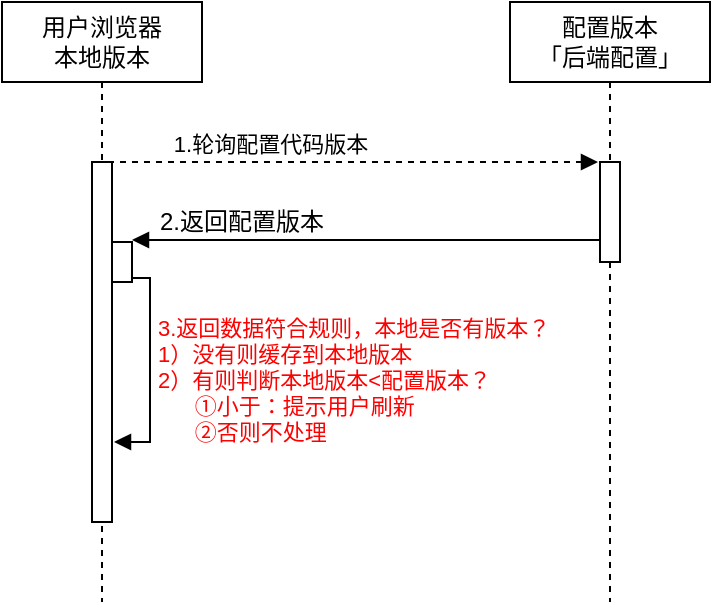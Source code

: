 <mxfile version="11.3.1" type="github" pages="1"><diagram id="KRN9th12YZEuFvW1oWvK" name="第 1 页"><mxGraphModel dx="1426" dy="794" grid="1" gridSize="10" guides="1" tooltips="1" connect="1" arrows="1" fold="1" page="1" pageScale="1" pageWidth="827" pageHeight="1169" math="0" shadow="0"><root><mxCell id="0"/><mxCell id="1" parent="0"/><mxCell id="vHpdvwJtG24eY2wFiOSo-11" value="用户浏览器&lt;br&gt;本地版本" style="shape=umlLifeline;perimeter=lifelinePerimeter;whiteSpace=wrap;html=1;container=1;collapsible=0;recursiveResize=0;outlineConnect=0;" parent="1" vertex="1"><mxGeometry x="146" y="480" width="100" height="300" as="geometry"/></mxCell><mxCell id="vHpdvwJtG24eY2wFiOSo-15" value="" style="html=1;points=[];perimeter=orthogonalPerimeter;" parent="vHpdvwJtG24eY2wFiOSo-11" vertex="1"><mxGeometry x="45" y="80" width="10" height="180" as="geometry"/></mxCell><mxCell id="vHpdvwJtG24eY2wFiOSo-13" value="配置版本&lt;br&gt;「后端配置」" style="shape=umlLifeline;perimeter=lifelinePerimeter;whiteSpace=wrap;html=1;container=1;collapsible=0;recursiveResize=0;outlineConnect=0;" parent="1" vertex="1"><mxGeometry x="400" y="480" width="100" height="300" as="geometry"/></mxCell><mxCell id="vHpdvwJtG24eY2wFiOSo-16" value="" style="html=1;points=[];perimeter=orthogonalPerimeter;" parent="vHpdvwJtG24eY2wFiOSo-13" vertex="1"><mxGeometry x="45" y="80" width="10" height="50" as="geometry"/></mxCell><mxCell id="vHpdvwJtG24eY2wFiOSo-14" value="1.轮询配置代码版本" style="html=1;verticalAlign=bottom;endArrow=block;strokeWidth=1;dashed=1;entryX=-0.1;entryY=0;entryDx=0;entryDy=0;entryPerimeter=0;exitX=0.8;exitY=0;exitDx=0;exitDy=0;exitPerimeter=0;" parent="1" source="vHpdvwJtG24eY2wFiOSo-15" target="vHpdvwJtG24eY2wFiOSo-16" edge="1"><mxGeometry x="-0.339" width="80" relative="1" as="geometry"><mxPoint x="196" y="560" as="sourcePoint"/><mxPoint x="276" y="560" as="targetPoint"/><mxPoint as="offset"/></mxGeometry></mxCell><mxCell id="vHpdvwJtG24eY2wFiOSo-18" value="" style="edgeStyle=none;rounded=0;orthogonalLoop=1;jettySize=auto;html=0;startArrow=none;startFill=0;endArrow=block;endFill=1;strokeWidth=1;entryX=1;entryY=-0.05;entryDx=0;entryDy=0;entryPerimeter=0;" parent="1" source="vHpdvwJtG24eY2wFiOSo-16" target="hxObZTATBqO-4w2LntiC-1" edge="1"><mxGeometry relative="1" as="geometry"><mxPoint x="210" y="588" as="targetPoint"/></mxGeometry></mxCell><mxCell id="vHpdvwJtG24eY2wFiOSo-19" value="2.返回配置版本" style="text;html=1;resizable=0;points=[];autosize=1;align=left;verticalAlign=top;spacingTop=-4;" parent="1" vertex="1"><mxGeometry x="223" y="580" width="100" height="20" as="geometry"/></mxCell><mxCell id="hxObZTATBqO-4w2LntiC-1" value="" style="html=1;points=[];perimeter=orthogonalPerimeter;" vertex="1" parent="1"><mxGeometry x="201" y="600" width="10" height="20" as="geometry"/></mxCell><mxCell id="hxObZTATBqO-4w2LntiC-3" value="&lt;font color=&quot;#ff0000&quot;&gt;3.返回数据符合规则，本地是否有版本？&lt;br&gt;1）没有则缓存到本地版本&lt;br&gt;2）有则判断本地版本&amp;lt;配置版本？&lt;br&gt;&amp;nbsp; &amp;nbsp; &amp;nbsp; ①小于：提示用户刷新&lt;br&gt;&amp;nbsp; &amp;nbsp; &amp;nbsp; ②否则不处理&lt;/font&gt;" style="edgeStyle=orthogonalEdgeStyle;html=1;align=left;spacingLeft=2;endArrow=block;rounded=0;exitX=1;exitY=0.9;exitDx=0;exitDy=0;exitPerimeter=0;" edge="1" parent="1" source="hxObZTATBqO-4w2LntiC-1"><mxGeometry x="0.101" relative="1" as="geometry"><mxPoint x="216" y="605" as="sourcePoint"/><Array as="points"><mxPoint x="220" y="618"/><mxPoint x="220" y="700"/></Array><mxPoint x="202" y="700" as="targetPoint"/><mxPoint as="offset"/></mxGeometry></mxCell></root></mxGraphModel></diagram></mxfile>